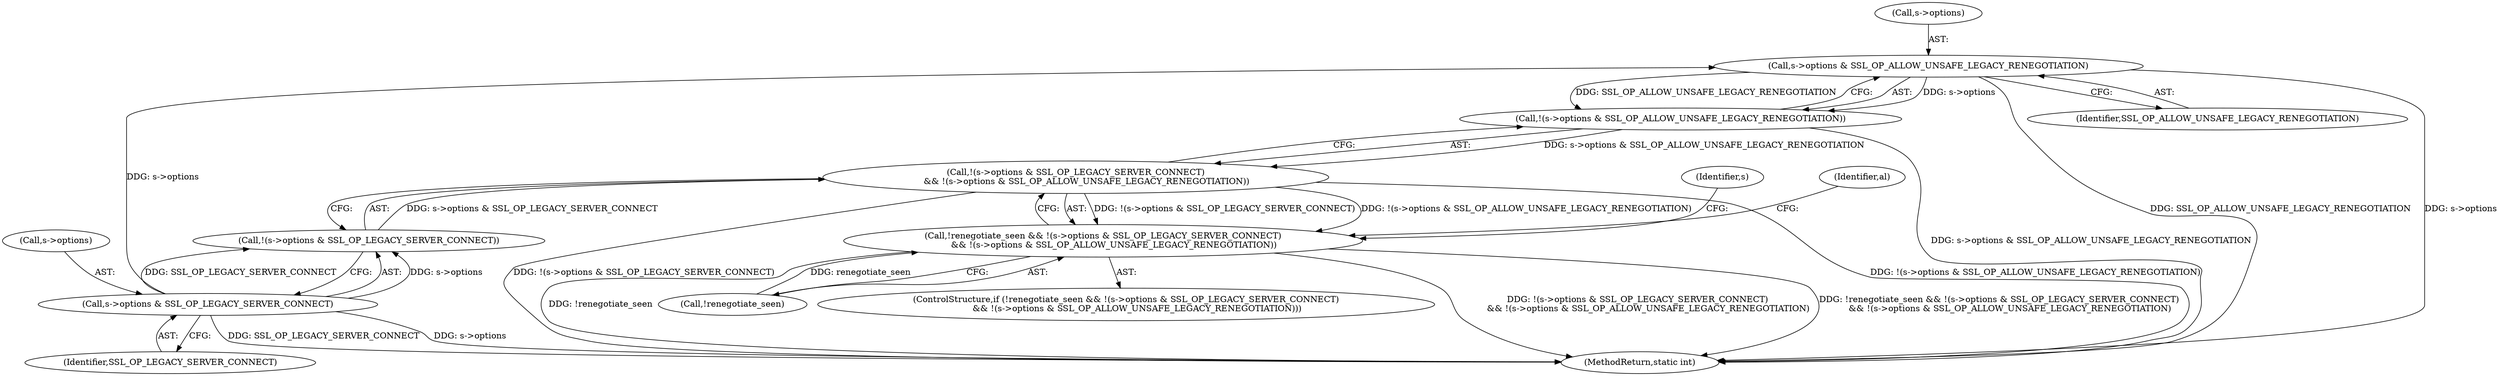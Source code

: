 digraph "0_openssl_4ad93618d26a3ea23d36ad5498ff4f59eff3a4d2_8@pointer" {
"1000967" [label="(Call,s->options & SSL_OP_ALLOW_UNSAFE_LEGACY_RENEGOTIATION)"];
"1000961" [label="(Call,s->options & SSL_OP_LEGACY_SERVER_CONNECT)"];
"1000966" [label="(Call,!(s->options & SSL_OP_ALLOW_UNSAFE_LEGACY_RENEGOTIATION))"];
"1000959" [label="(Call,!(s->options & SSL_OP_LEGACY_SERVER_CONNECT)\n        && !(s->options & SSL_OP_ALLOW_UNSAFE_LEGACY_RENEGOTIATION))"];
"1000956" [label="(Call,!renegotiate_seen && !(s->options & SSL_OP_LEGACY_SERVER_CONNECT)\n        && !(s->options & SSL_OP_ALLOW_UNSAFE_LEGACY_RENEGOTIATION))"];
"1001017" [label="(MethodReturn,static int)"];
"1000957" [label="(Call,!renegotiate_seen)"];
"1000965" [label="(Identifier,SSL_OP_LEGACY_SERVER_CONNECT)"];
"1000956" [label="(Call,!renegotiate_seen && !(s->options & SSL_OP_LEGACY_SERVER_CONNECT)\n        && !(s->options & SSL_OP_ALLOW_UNSAFE_LEGACY_RENEGOTIATION))"];
"1000971" [label="(Identifier,SSL_OP_ALLOW_UNSAFE_LEGACY_RENEGOTIATION)"];
"1000967" [label="(Call,s->options & SSL_OP_ALLOW_UNSAFE_LEGACY_RENEGOTIATION)"];
"1000966" [label="(Call,!(s->options & SSL_OP_ALLOW_UNSAFE_LEGACY_RENEGOTIATION))"];
"1000962" [label="(Call,s->options)"];
"1000959" [label="(Call,!(s->options & SSL_OP_LEGACY_SERVER_CONNECT)\n        && !(s->options & SSL_OP_ALLOW_UNSAFE_LEGACY_RENEGOTIATION))"];
"1000960" [label="(Call,!(s->options & SSL_OP_LEGACY_SERVER_CONNECT))"];
"1000961" [label="(Call,s->options & SSL_OP_LEGACY_SERVER_CONNECT)"];
"1000975" [label="(Identifier,al)"];
"1000968" [label="(Call,s->options)"];
"1000955" [label="(ControlStructure,if (!renegotiate_seen && !(s->options & SSL_OP_LEGACY_SERVER_CONNECT)\n        && !(s->options & SSL_OP_ALLOW_UNSAFE_LEGACY_RENEGOTIATION)))"];
"1000984" [label="(Identifier,s)"];
"1000967" -> "1000966"  [label="AST: "];
"1000967" -> "1000971"  [label="CFG: "];
"1000968" -> "1000967"  [label="AST: "];
"1000971" -> "1000967"  [label="AST: "];
"1000966" -> "1000967"  [label="CFG: "];
"1000967" -> "1001017"  [label="DDG: SSL_OP_ALLOW_UNSAFE_LEGACY_RENEGOTIATION"];
"1000967" -> "1001017"  [label="DDG: s->options"];
"1000967" -> "1000966"  [label="DDG: s->options"];
"1000967" -> "1000966"  [label="DDG: SSL_OP_ALLOW_UNSAFE_LEGACY_RENEGOTIATION"];
"1000961" -> "1000967"  [label="DDG: s->options"];
"1000961" -> "1000960"  [label="AST: "];
"1000961" -> "1000965"  [label="CFG: "];
"1000962" -> "1000961"  [label="AST: "];
"1000965" -> "1000961"  [label="AST: "];
"1000960" -> "1000961"  [label="CFG: "];
"1000961" -> "1001017"  [label="DDG: SSL_OP_LEGACY_SERVER_CONNECT"];
"1000961" -> "1001017"  [label="DDG: s->options"];
"1000961" -> "1000960"  [label="DDG: s->options"];
"1000961" -> "1000960"  [label="DDG: SSL_OP_LEGACY_SERVER_CONNECT"];
"1000966" -> "1000959"  [label="AST: "];
"1000959" -> "1000966"  [label="CFG: "];
"1000966" -> "1001017"  [label="DDG: s->options & SSL_OP_ALLOW_UNSAFE_LEGACY_RENEGOTIATION"];
"1000966" -> "1000959"  [label="DDG: s->options & SSL_OP_ALLOW_UNSAFE_LEGACY_RENEGOTIATION"];
"1000959" -> "1000956"  [label="AST: "];
"1000959" -> "1000960"  [label="CFG: "];
"1000960" -> "1000959"  [label="AST: "];
"1000956" -> "1000959"  [label="CFG: "];
"1000959" -> "1001017"  [label="DDG: !(s->options & SSL_OP_ALLOW_UNSAFE_LEGACY_RENEGOTIATION)"];
"1000959" -> "1001017"  [label="DDG: !(s->options & SSL_OP_LEGACY_SERVER_CONNECT)"];
"1000959" -> "1000956"  [label="DDG: !(s->options & SSL_OP_LEGACY_SERVER_CONNECT)"];
"1000959" -> "1000956"  [label="DDG: !(s->options & SSL_OP_ALLOW_UNSAFE_LEGACY_RENEGOTIATION)"];
"1000960" -> "1000959"  [label="DDG: s->options & SSL_OP_LEGACY_SERVER_CONNECT"];
"1000956" -> "1000955"  [label="AST: "];
"1000956" -> "1000957"  [label="CFG: "];
"1000957" -> "1000956"  [label="AST: "];
"1000975" -> "1000956"  [label="CFG: "];
"1000984" -> "1000956"  [label="CFG: "];
"1000956" -> "1001017"  [label="DDG: !renegotiate_seen"];
"1000956" -> "1001017"  [label="DDG: !(s->options & SSL_OP_LEGACY_SERVER_CONNECT)\n        && !(s->options & SSL_OP_ALLOW_UNSAFE_LEGACY_RENEGOTIATION)"];
"1000956" -> "1001017"  [label="DDG: !renegotiate_seen && !(s->options & SSL_OP_LEGACY_SERVER_CONNECT)\n        && !(s->options & SSL_OP_ALLOW_UNSAFE_LEGACY_RENEGOTIATION)"];
"1000957" -> "1000956"  [label="DDG: renegotiate_seen"];
}
